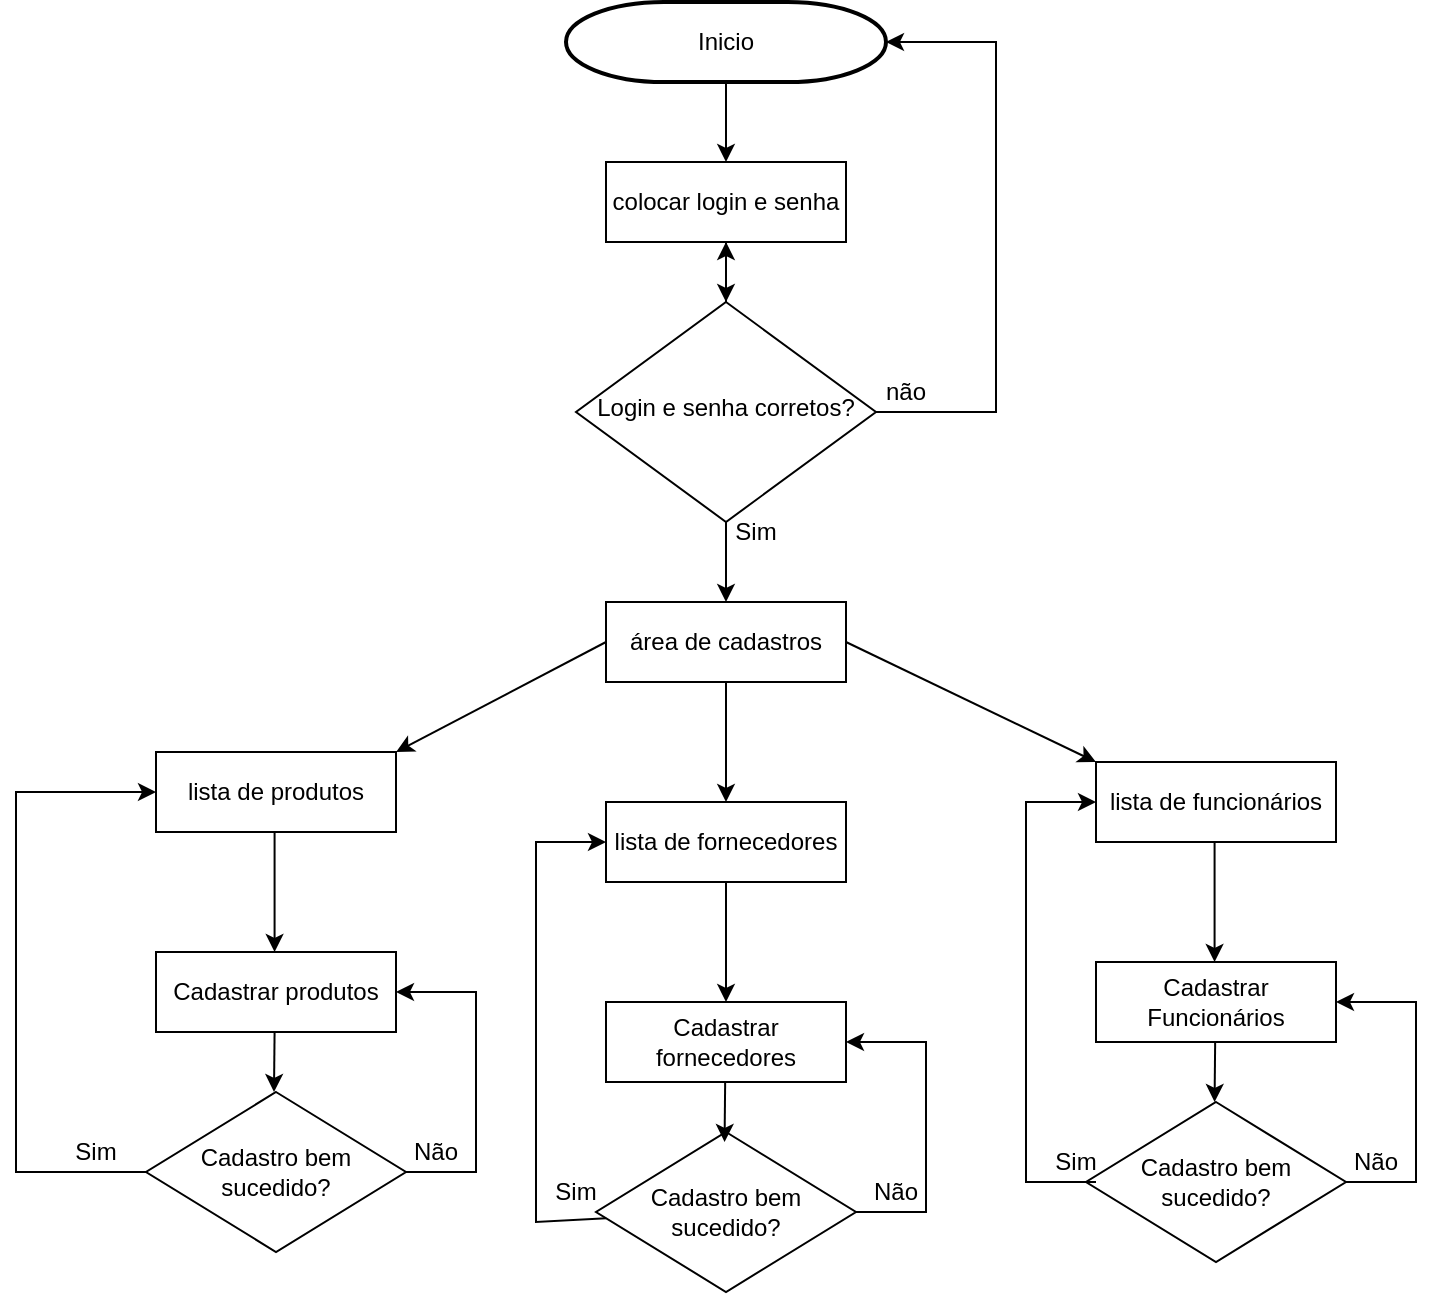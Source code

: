 <mxfile version="25.0.1">
  <diagram id="C5RBs43oDa-KdzZeNtuy" name="Page-1">
    <mxGraphModel dx="1961" dy="637" grid="1" gridSize="10" guides="1" tooltips="1" connect="1" arrows="1" fold="1" page="1" pageScale="1" pageWidth="827" pageHeight="1169" math="0" shadow="0">
      <root>
        <mxCell id="WIyWlLk6GJQsqaUBKTNV-0" />
        <mxCell id="WIyWlLk6GJQsqaUBKTNV-1" parent="WIyWlLk6GJQsqaUBKTNV-0" />
        <mxCell id="8v9jyTJZfa67smdRdlHb-10" value="" style="edgeStyle=orthogonalEdgeStyle;rounded=0;orthogonalLoop=1;jettySize=auto;html=1;" edge="1" parent="WIyWlLk6GJQsqaUBKTNV-1" source="WIyWlLk6GJQsqaUBKTNV-6" target="8v9jyTJZfa67smdRdlHb-2">
          <mxGeometry relative="1" as="geometry" />
        </mxCell>
        <mxCell id="WIyWlLk6GJQsqaUBKTNV-6" value="Login e senha corretos?" style="rhombus;whiteSpace=wrap;html=1;shadow=0;fontFamily=Helvetica;fontSize=12;align=center;strokeWidth=1;spacing=6;spacingTop=-4;" parent="WIyWlLk6GJQsqaUBKTNV-1" vertex="1">
          <mxGeometry x="170" y="170" width="150" height="110" as="geometry" />
        </mxCell>
        <mxCell id="8v9jyTJZfa67smdRdlHb-1" value="Inicio" style="strokeWidth=2;html=1;shape=mxgraph.flowchart.terminator;whiteSpace=wrap;" vertex="1" parent="WIyWlLk6GJQsqaUBKTNV-1">
          <mxGeometry x="165" y="20" width="160" height="40" as="geometry" />
        </mxCell>
        <mxCell id="8v9jyTJZfa67smdRdlHb-2" value="colocar login e senha" style="rounded=0;whiteSpace=wrap;html=1;" vertex="1" parent="WIyWlLk6GJQsqaUBKTNV-1">
          <mxGeometry x="185" y="100" width="120" height="40" as="geometry" />
        </mxCell>
        <mxCell id="8v9jyTJZfa67smdRdlHb-3" value="" style="endArrow=classic;html=1;rounded=0;exitX=1;exitY=0.5;exitDx=0;exitDy=0;entryX=1;entryY=0.5;entryDx=0;entryDy=0;entryPerimeter=0;" edge="1" parent="WIyWlLk6GJQsqaUBKTNV-1" source="WIyWlLk6GJQsqaUBKTNV-6" target="8v9jyTJZfa67smdRdlHb-1">
          <mxGeometry width="50" height="50" relative="1" as="geometry">
            <mxPoint x="320" y="300" as="sourcePoint" />
            <mxPoint x="390" y="265" as="targetPoint" />
            <Array as="points">
              <mxPoint x="380" y="225" />
              <mxPoint x="380" y="40" />
            </Array>
          </mxGeometry>
        </mxCell>
        <mxCell id="8v9jyTJZfa67smdRdlHb-4" value="" style="endArrow=classic;html=1;rounded=0;exitX=0.5;exitY=1;exitDx=0;exitDy=0;entryX=0.5;entryY=0;entryDx=0;entryDy=0;" edge="1" parent="WIyWlLk6GJQsqaUBKTNV-1" source="WIyWlLk6GJQsqaUBKTNV-6" target="8v9jyTJZfa67smdRdlHb-9">
          <mxGeometry width="50" height="50" relative="1" as="geometry">
            <mxPoint x="240" y="360" as="sourcePoint" />
            <mxPoint x="245" y="410" as="targetPoint" />
          </mxGeometry>
        </mxCell>
        <mxCell id="8v9jyTJZfa67smdRdlHb-5" value="" style="endArrow=classic;html=1;rounded=0;exitX=0.5;exitY=1;exitDx=0;exitDy=0;exitPerimeter=0;" edge="1" parent="WIyWlLk6GJQsqaUBKTNV-1" source="8v9jyTJZfa67smdRdlHb-1" target="8v9jyTJZfa67smdRdlHb-2">
          <mxGeometry width="50" height="50" relative="1" as="geometry">
            <mxPoint x="240" y="100" as="sourcePoint" />
            <mxPoint x="290" y="50" as="targetPoint" />
          </mxGeometry>
        </mxCell>
        <mxCell id="8v9jyTJZfa67smdRdlHb-6" value="" style="endArrow=classic;html=1;rounded=0;exitX=0.5;exitY=1;exitDx=0;exitDy=0;entryX=0.5;entryY=0;entryDx=0;entryDy=0;" edge="1" parent="WIyWlLk6GJQsqaUBKTNV-1" source="8v9jyTJZfa67smdRdlHb-2" target="WIyWlLk6GJQsqaUBKTNV-6">
          <mxGeometry width="50" height="50" relative="1" as="geometry">
            <mxPoint x="255" y="70" as="sourcePoint" />
            <mxPoint x="255" y="110" as="targetPoint" />
            <Array as="points" />
          </mxGeometry>
        </mxCell>
        <mxCell id="8v9jyTJZfa67smdRdlHb-7" value="não" style="text;html=1;align=center;verticalAlign=middle;whiteSpace=wrap;rounded=0;" vertex="1" parent="WIyWlLk6GJQsqaUBKTNV-1">
          <mxGeometry x="305" y="200" width="60" height="30" as="geometry" />
        </mxCell>
        <mxCell id="8v9jyTJZfa67smdRdlHb-8" value="sim" style="text;html=1;align=center;verticalAlign=middle;whiteSpace=wrap;rounded=0;" vertex="1" parent="WIyWlLk6GJQsqaUBKTNV-1">
          <mxGeometry x="240" y="310" width="60" height="30" as="geometry" />
        </mxCell>
        <mxCell id="8v9jyTJZfa67smdRdlHb-9" value="área de cadastros" style="rounded=0;whiteSpace=wrap;html=1;" vertex="1" parent="WIyWlLk6GJQsqaUBKTNV-1">
          <mxGeometry x="185" y="320" width="120" height="40" as="geometry" />
        </mxCell>
        <mxCell id="8v9jyTJZfa67smdRdlHb-11" value="" style="endArrow=classic;html=1;rounded=0;exitX=1;exitY=0.5;exitDx=0;exitDy=0;entryX=0;entryY=0;entryDx=0;entryDy=0;" edge="1" parent="WIyWlLk6GJQsqaUBKTNV-1" source="8v9jyTJZfa67smdRdlHb-9" target="8v9jyTJZfa67smdRdlHb-16">
          <mxGeometry width="50" height="50" relative="1" as="geometry">
            <mxPoint x="330" y="370" as="sourcePoint" />
            <mxPoint x="380" y="400" as="targetPoint" />
          </mxGeometry>
        </mxCell>
        <mxCell id="8v9jyTJZfa67smdRdlHb-12" value="" style="endArrow=classic;html=1;rounded=0;exitX=0;exitY=0.5;exitDx=0;exitDy=0;entryX=1;entryY=0;entryDx=0;entryDy=0;" edge="1" parent="WIyWlLk6GJQsqaUBKTNV-1" source="8v9jyTJZfa67smdRdlHb-9" target="8v9jyTJZfa67smdRdlHb-14">
          <mxGeometry width="50" height="50" relative="1" as="geometry">
            <mxPoint x="120" y="380" as="sourcePoint" />
            <mxPoint x="120" y="400" as="targetPoint" />
          </mxGeometry>
        </mxCell>
        <mxCell id="8v9jyTJZfa67smdRdlHb-13" value="" style="endArrow=classic;html=1;rounded=0;exitX=0.5;exitY=1;exitDx=0;exitDy=0;" edge="1" parent="WIyWlLk6GJQsqaUBKTNV-1" source="8v9jyTJZfa67smdRdlHb-9">
          <mxGeometry width="50" height="50" relative="1" as="geometry">
            <mxPoint x="240" y="450" as="sourcePoint" />
            <mxPoint x="245" y="420" as="targetPoint" />
          </mxGeometry>
        </mxCell>
        <mxCell id="8v9jyTJZfa67smdRdlHb-14" value="lista de produtos" style="rounded=0;whiteSpace=wrap;html=1;" vertex="1" parent="WIyWlLk6GJQsqaUBKTNV-1">
          <mxGeometry x="-40" y="395" width="120" height="40" as="geometry" />
        </mxCell>
        <mxCell id="8v9jyTJZfa67smdRdlHb-15" value="lista de fornecedores" style="rounded=0;whiteSpace=wrap;html=1;" vertex="1" parent="WIyWlLk6GJQsqaUBKTNV-1">
          <mxGeometry x="185" y="420" width="120" height="40" as="geometry" />
        </mxCell>
        <mxCell id="8v9jyTJZfa67smdRdlHb-16" value="lista de funcionários" style="rounded=0;whiteSpace=wrap;html=1;" vertex="1" parent="WIyWlLk6GJQsqaUBKTNV-1">
          <mxGeometry x="430" y="400" width="120" height="40" as="geometry" />
        </mxCell>
        <mxCell id="8v9jyTJZfa67smdRdlHb-17" value="" style="endArrow=classic;html=1;rounded=0;exitX=0.5;exitY=1;exitDx=0;exitDy=0;" edge="1" parent="WIyWlLk6GJQsqaUBKTNV-1" source="8v9jyTJZfa67smdRdlHb-15">
          <mxGeometry width="50" height="50" relative="1" as="geometry">
            <mxPoint x="255" y="370" as="sourcePoint" />
            <mxPoint x="245" y="520" as="targetPoint" />
          </mxGeometry>
        </mxCell>
        <mxCell id="8v9jyTJZfa67smdRdlHb-18" value="" style="endArrow=classic;html=1;rounded=0;exitX=0.5;exitY=1;exitDx=0;exitDy=0;" edge="1" parent="WIyWlLk6GJQsqaUBKTNV-1">
          <mxGeometry width="50" height="50" relative="1" as="geometry">
            <mxPoint x="489.29" y="440" as="sourcePoint" />
            <mxPoint x="489.29" y="500" as="targetPoint" />
          </mxGeometry>
        </mxCell>
        <mxCell id="8v9jyTJZfa67smdRdlHb-19" value="" style="endArrow=classic;html=1;rounded=0;exitX=0.5;exitY=1;exitDx=0;exitDy=0;" edge="1" parent="WIyWlLk6GJQsqaUBKTNV-1">
          <mxGeometry width="50" height="50" relative="1" as="geometry">
            <mxPoint x="19.29" y="435" as="sourcePoint" />
            <mxPoint x="19.29" y="495" as="targetPoint" />
          </mxGeometry>
        </mxCell>
        <mxCell id="8v9jyTJZfa67smdRdlHb-20" value="Cadastrar produtos" style="rounded=0;whiteSpace=wrap;html=1;" vertex="1" parent="WIyWlLk6GJQsqaUBKTNV-1">
          <mxGeometry x="-40" y="495" width="120" height="40" as="geometry" />
        </mxCell>
        <mxCell id="8v9jyTJZfa67smdRdlHb-21" value="Cadastrar fornecedores" style="rounded=0;whiteSpace=wrap;html=1;" vertex="1" parent="WIyWlLk6GJQsqaUBKTNV-1">
          <mxGeometry x="185" y="520" width="120" height="40" as="geometry" />
        </mxCell>
        <mxCell id="8v9jyTJZfa67smdRdlHb-22" value="Cadastrar Funcionários" style="rounded=0;whiteSpace=wrap;html=1;" vertex="1" parent="WIyWlLk6GJQsqaUBKTNV-1">
          <mxGeometry x="430" y="500" width="120" height="40" as="geometry" />
        </mxCell>
        <mxCell id="8v9jyTJZfa67smdRdlHb-23" value="Cadastro bem sucedido?" style="rhombus;whiteSpace=wrap;html=1;" vertex="1" parent="WIyWlLk6GJQsqaUBKTNV-1">
          <mxGeometry x="-45" y="565" width="130" height="80" as="geometry" />
        </mxCell>
        <mxCell id="8v9jyTJZfa67smdRdlHb-24" value="Cadastro bem sucedido?" style="rhombus;whiteSpace=wrap;html=1;" vertex="1" parent="WIyWlLk6GJQsqaUBKTNV-1">
          <mxGeometry x="180" y="585" width="130" height="80" as="geometry" />
        </mxCell>
        <mxCell id="8v9jyTJZfa67smdRdlHb-25" value="Cadastro bem sucedido?" style="rhombus;whiteSpace=wrap;html=1;" vertex="1" parent="WIyWlLk6GJQsqaUBKTNV-1">
          <mxGeometry x="425" y="570" width="130" height="80" as="geometry" />
        </mxCell>
        <mxCell id="8v9jyTJZfa67smdRdlHb-26" value="" style="endArrow=classic;html=1;rounded=0;exitX=0.5;exitY=1;exitDx=0;exitDy=0;" edge="1" parent="WIyWlLk6GJQsqaUBKTNV-1">
          <mxGeometry width="50" height="50" relative="1" as="geometry">
            <mxPoint x="19.29" y="535" as="sourcePoint" />
            <mxPoint x="19" y="565" as="targetPoint" />
          </mxGeometry>
        </mxCell>
        <mxCell id="8v9jyTJZfa67smdRdlHb-29" value="" style="endArrow=classic;html=1;rounded=0;exitX=0.5;exitY=1;exitDx=0;exitDy=0;" edge="1" parent="WIyWlLk6GJQsqaUBKTNV-1">
          <mxGeometry width="50" height="50" relative="1" as="geometry">
            <mxPoint x="244.58" y="560" as="sourcePoint" />
            <mxPoint x="244.29" y="590" as="targetPoint" />
          </mxGeometry>
        </mxCell>
        <mxCell id="8v9jyTJZfa67smdRdlHb-30" value="" style="endArrow=classic;html=1;rounded=0;exitX=0.5;exitY=1;exitDx=0;exitDy=0;" edge="1" parent="WIyWlLk6GJQsqaUBKTNV-1">
          <mxGeometry width="50" height="50" relative="1" as="geometry">
            <mxPoint x="489.58" y="540" as="sourcePoint" />
            <mxPoint x="489.29" y="570" as="targetPoint" />
          </mxGeometry>
        </mxCell>
        <mxCell id="8v9jyTJZfa67smdRdlHb-31" value="" style="endArrow=classic;html=1;rounded=0;exitX=0;exitY=0.5;exitDx=0;exitDy=0;entryX=0;entryY=0.5;entryDx=0;entryDy=0;" edge="1" parent="WIyWlLk6GJQsqaUBKTNV-1" source="8v9jyTJZfa67smdRdlHb-23" target="8v9jyTJZfa67smdRdlHb-14">
          <mxGeometry width="50" height="50" relative="1" as="geometry">
            <mxPoint x="-110" y="555" as="sourcePoint" />
            <mxPoint x="-60" y="505" as="targetPoint" />
            <Array as="points">
              <mxPoint x="-110" y="605" />
              <mxPoint x="-110" y="415" />
            </Array>
          </mxGeometry>
        </mxCell>
        <mxCell id="8v9jyTJZfa67smdRdlHb-32" value="" style="endArrow=classic;html=1;rounded=0;entryX=0;entryY=0.5;entryDx=0;entryDy=0;" edge="1" parent="WIyWlLk6GJQsqaUBKTNV-1" source="8v9jyTJZfa67smdRdlHb-24">
          <mxGeometry width="50" height="50" relative="1" as="geometry">
            <mxPoint x="180" y="630" as="sourcePoint" />
            <mxPoint x="185" y="440" as="targetPoint" />
            <Array as="points">
              <mxPoint x="150" y="630" />
              <mxPoint x="150" y="440" />
            </Array>
          </mxGeometry>
        </mxCell>
        <mxCell id="8v9jyTJZfa67smdRdlHb-33" value="" style="endArrow=classic;html=1;rounded=0;entryX=0;entryY=0.5;entryDx=0;entryDy=0;" edge="1" parent="WIyWlLk6GJQsqaUBKTNV-1">
          <mxGeometry width="50" height="50" relative="1" as="geometry">
            <mxPoint x="430" y="610" as="sourcePoint" />
            <mxPoint x="430" y="420" as="targetPoint" />
            <Array as="points">
              <mxPoint x="395" y="610" />
              <mxPoint x="395" y="420" />
            </Array>
          </mxGeometry>
        </mxCell>
        <mxCell id="8v9jyTJZfa67smdRdlHb-34" value="Sim" style="text;html=1;align=center;verticalAlign=middle;whiteSpace=wrap;rounded=0;" vertex="1" parent="WIyWlLk6GJQsqaUBKTNV-1">
          <mxGeometry x="-100" y="580" width="60" height="30" as="geometry" />
        </mxCell>
        <mxCell id="8v9jyTJZfa67smdRdlHb-35" value="Sim" style="text;html=1;align=center;verticalAlign=middle;whiteSpace=wrap;rounded=0;" vertex="1" parent="WIyWlLk6GJQsqaUBKTNV-1">
          <mxGeometry x="230" y="270" width="60" height="30" as="geometry" />
        </mxCell>
        <mxCell id="8v9jyTJZfa67smdRdlHb-36" value="Sim" style="text;html=1;align=center;verticalAlign=middle;whiteSpace=wrap;rounded=0;" vertex="1" parent="WIyWlLk6GJQsqaUBKTNV-1">
          <mxGeometry x="140" y="600" width="60" height="30" as="geometry" />
        </mxCell>
        <mxCell id="8v9jyTJZfa67smdRdlHb-37" value="Sim" style="text;html=1;align=center;verticalAlign=middle;whiteSpace=wrap;rounded=0;" vertex="1" parent="WIyWlLk6GJQsqaUBKTNV-1">
          <mxGeometry x="390" y="585" width="60" height="30" as="geometry" />
        </mxCell>
        <mxCell id="8v9jyTJZfa67smdRdlHb-38" value="" style="endArrow=classic;html=1;rounded=0;exitX=1;exitY=0.5;exitDx=0;exitDy=0;entryX=1;entryY=0.5;entryDx=0;entryDy=0;" edge="1" parent="WIyWlLk6GJQsqaUBKTNV-1" source="8v9jyTJZfa67smdRdlHb-23" target="8v9jyTJZfa67smdRdlHb-20">
          <mxGeometry width="50" height="50" relative="1" as="geometry">
            <mxPoint x="90" y="600" as="sourcePoint" />
            <mxPoint x="140" y="550" as="targetPoint" />
            <Array as="points">
              <mxPoint x="120" y="605" />
              <mxPoint x="120" y="515" />
            </Array>
          </mxGeometry>
        </mxCell>
        <mxCell id="8v9jyTJZfa67smdRdlHb-39" value="" style="endArrow=classic;html=1;rounded=0;exitX=1;exitY=0.5;exitDx=0;exitDy=0;entryX=1;entryY=0.5;entryDx=0;entryDy=0;" edge="1" parent="WIyWlLk6GJQsqaUBKTNV-1" source="8v9jyTJZfa67smdRdlHb-24" target="8v9jyTJZfa67smdRdlHb-21">
          <mxGeometry width="50" height="50" relative="1" as="geometry">
            <mxPoint x="310" y="630" as="sourcePoint" />
            <mxPoint x="305" y="440" as="targetPoint" />
            <Array as="points">
              <mxPoint x="345" y="625" />
              <mxPoint x="345" y="540" />
            </Array>
          </mxGeometry>
        </mxCell>
        <mxCell id="8v9jyTJZfa67smdRdlHb-40" value="" style="endArrow=classic;html=1;rounded=0;exitX=1;exitY=0.5;exitDx=0;exitDy=0;entryX=1;entryY=0.5;entryDx=0;entryDy=0;" edge="1" parent="WIyWlLk6GJQsqaUBKTNV-1" target="8v9jyTJZfa67smdRdlHb-22">
          <mxGeometry width="50" height="50" relative="1" as="geometry">
            <mxPoint x="555" y="610" as="sourcePoint" />
            <mxPoint x="550" y="420" as="targetPoint" />
            <Array as="points">
              <mxPoint x="590" y="610" />
              <mxPoint x="590" y="520" />
            </Array>
          </mxGeometry>
        </mxCell>
        <mxCell id="8v9jyTJZfa67smdRdlHb-42" value="Não" style="text;html=1;align=center;verticalAlign=middle;whiteSpace=wrap;rounded=0;" vertex="1" parent="WIyWlLk6GJQsqaUBKTNV-1">
          <mxGeometry x="70" y="580" width="60" height="30" as="geometry" />
        </mxCell>
        <mxCell id="8v9jyTJZfa67smdRdlHb-43" value="Não" style="text;html=1;align=center;verticalAlign=middle;whiteSpace=wrap;rounded=0;" vertex="1" parent="WIyWlLk6GJQsqaUBKTNV-1">
          <mxGeometry x="300" y="600" width="60" height="30" as="geometry" />
        </mxCell>
        <mxCell id="8v9jyTJZfa67smdRdlHb-44" value="Não" style="text;html=1;align=center;verticalAlign=middle;whiteSpace=wrap;rounded=0;" vertex="1" parent="WIyWlLk6GJQsqaUBKTNV-1">
          <mxGeometry x="540" y="585" width="60" height="30" as="geometry" />
        </mxCell>
      </root>
    </mxGraphModel>
  </diagram>
</mxfile>
